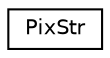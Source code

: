 digraph G
{
  edge [fontname="Helvetica",fontsize="10",labelfontname="Helvetica",labelfontsize="10"];
  node [fontname="Helvetica",fontsize="10",shape=record];
  rankdir=LR;
  Node1 [label="PixStr",height=0.2,width=0.4,color="black", fillcolor="white", style="filled",URL="$d3/d84/structPixStr.html"];
}
